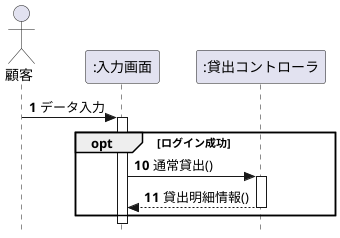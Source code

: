 @startuml
hide footbox
skinparam style strictuml /' 厳密なUMLに準拠する'/
Actor 顧客 as user
participant ":入力画面" as input
participant ":貸出コントローラ" as control
autonumber
user -> input : データ入力
activate input
autonumber 10 /'メッセージに自動で番号を降る'/
opt ログイン成功
input -> control:通常貸出()
activate control
input <-- control:貸出明細情報()
deactivate control
end alt
deactivate control
@enduml